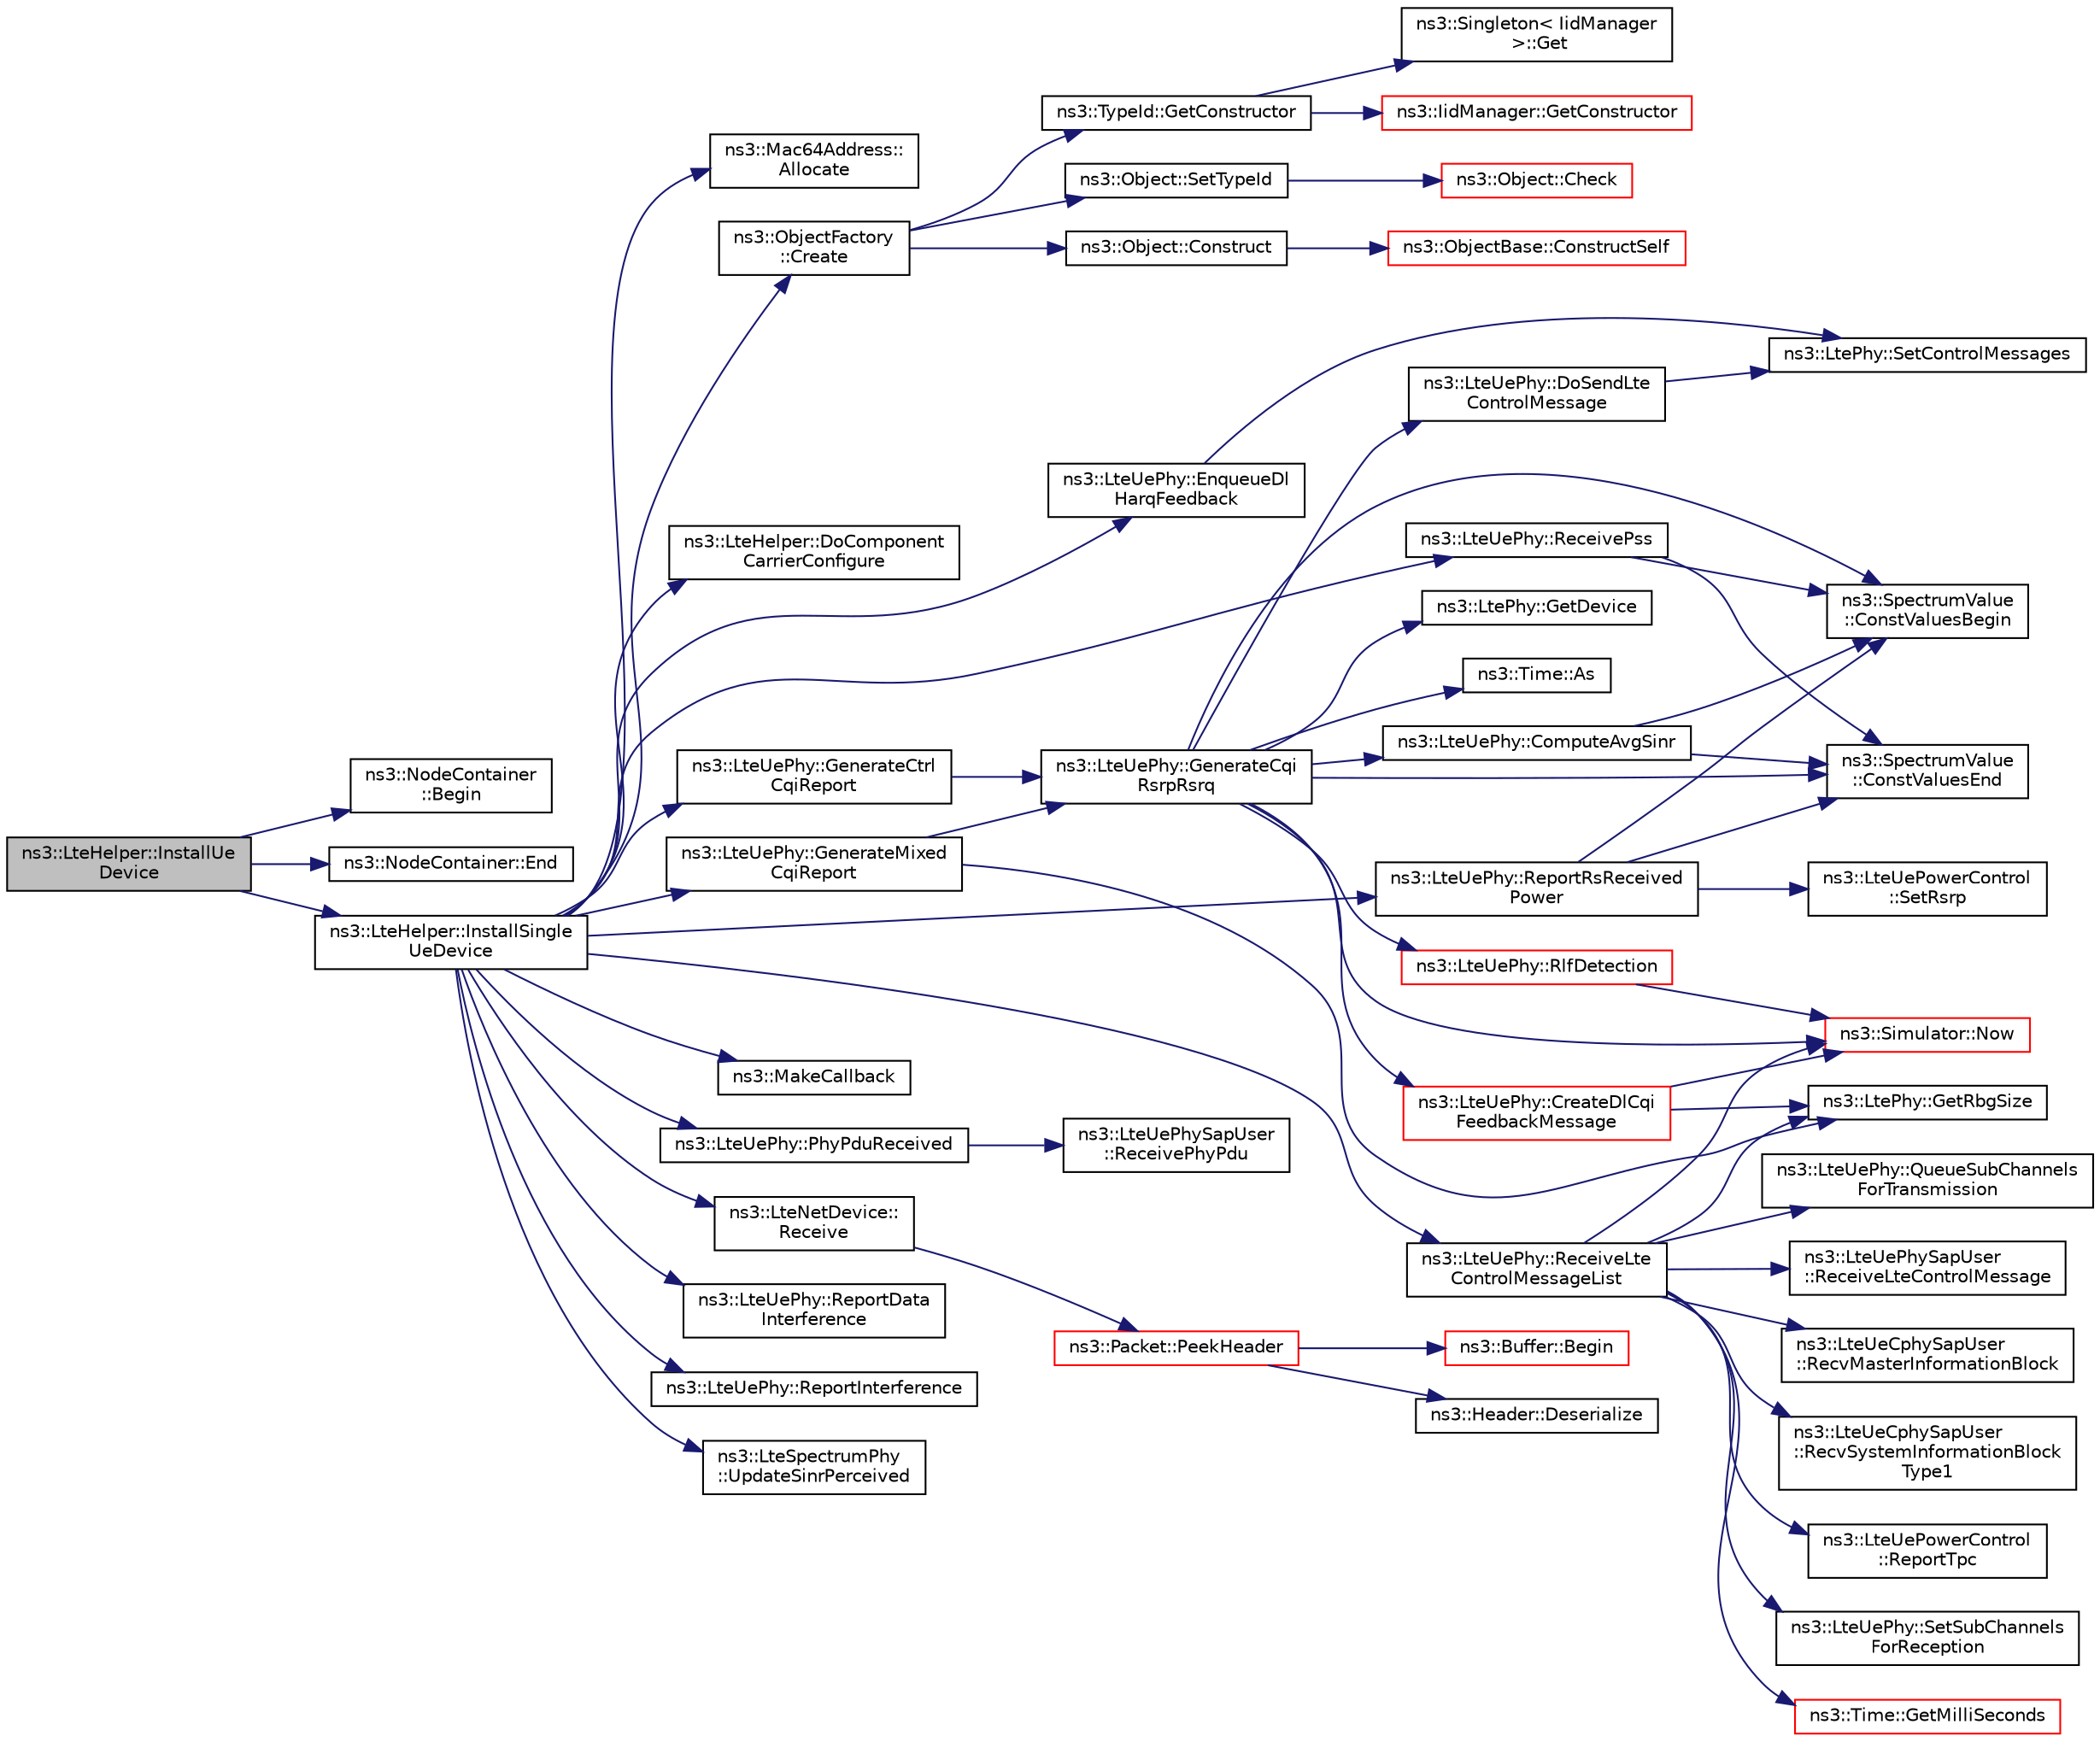 digraph "ns3::LteHelper::InstallUeDevice"
{
 // LATEX_PDF_SIZE
  edge [fontname="Helvetica",fontsize="10",labelfontname="Helvetica",labelfontsize="10"];
  node [fontname="Helvetica",fontsize="10",shape=record];
  rankdir="LR";
  Node1 [label="ns3::LteHelper::InstallUe\lDevice",height=0.2,width=0.4,color="black", fillcolor="grey75", style="filled", fontcolor="black",tooltip="Create a set of UE devices."];
  Node1 -> Node2 [color="midnightblue",fontsize="10",style="solid",fontname="Helvetica"];
  Node2 [label="ns3::NodeContainer\l::Begin",height=0.2,width=0.4,color="black", fillcolor="white", style="filled",URL="$classns3_1_1_node_container.html#a2bfe1f50688c96e0888b1907e1e2f324",tooltip="Get an iterator which refers to the first Node in the container."];
  Node1 -> Node3 [color="midnightblue",fontsize="10",style="solid",fontname="Helvetica"];
  Node3 [label="ns3::NodeContainer::End",height=0.2,width=0.4,color="black", fillcolor="white", style="filled",URL="$classns3_1_1_node_container.html#a4904853b5d3e86f622a2ef8b4e959e08",tooltip="Get an iterator which indicates past-the-last Node in the container."];
  Node1 -> Node4 [color="midnightblue",fontsize="10",style="solid",fontname="Helvetica"];
  Node4 [label="ns3::LteHelper::InstallSingle\lUeDevice",height=0.2,width=0.4,color="black", fillcolor="white", style="filled",URL="$classns3_1_1_lte_helper.html#afa6e13db5742241f48f8f4b8533b67f6",tooltip="Create a UE device (LteUeNetDevice) on the given node."];
  Node4 -> Node5 [color="midnightblue",fontsize="10",style="solid",fontname="Helvetica"];
  Node5 [label="ns3::Mac64Address::\lAllocate",height=0.2,width=0.4,color="black", fillcolor="white", style="filled",URL="$classns3_1_1_mac64_address.html#a8020e9e303537062c6adc7c50721fbf5",tooltip="Allocate a new Mac64Address."];
  Node4 -> Node6 [color="midnightblue",fontsize="10",style="solid",fontname="Helvetica"];
  Node6 [label="ns3::ObjectFactory\l::Create",height=0.2,width=0.4,color="black", fillcolor="white", style="filled",URL="$classns3_1_1_object_factory.html#a52eda277f4aaab54266134ba48102ad7",tooltip="Create an Object instance of the configured TypeId."];
  Node6 -> Node7 [color="midnightblue",fontsize="10",style="solid",fontname="Helvetica"];
  Node7 [label="ns3::Object::Construct",height=0.2,width=0.4,color="black", fillcolor="white", style="filled",URL="$classns3_1_1_object.html#a636e8411dc5228771f45c9b805d348fa",tooltip="Initialize all member variables registered as Attributes of this TypeId."];
  Node7 -> Node8 [color="midnightblue",fontsize="10",style="solid",fontname="Helvetica"];
  Node8 [label="ns3::ObjectBase::ConstructSelf",height=0.2,width=0.4,color="red", fillcolor="white", style="filled",URL="$classns3_1_1_object_base.html#a5cda18dec6d0744cb652a3ed60056958",tooltip="Complete construction of ObjectBase; invoked by derived classes."];
  Node6 -> Node31 [color="midnightblue",fontsize="10",style="solid",fontname="Helvetica"];
  Node31 [label="ns3::TypeId::GetConstructor",height=0.2,width=0.4,color="black", fillcolor="white", style="filled",URL="$classns3_1_1_type_id.html#a66b2628edf921fc88945ec8a8f3a1683",tooltip="Get the constructor callback."];
  Node31 -> Node12 [color="midnightblue",fontsize="10",style="solid",fontname="Helvetica"];
  Node12 [label="ns3::Singleton\< IidManager\l \>::Get",height=0.2,width=0.4,color="black", fillcolor="white", style="filled",URL="$classns3_1_1_singleton.html#a80a2cd3c25a27ea72add7a9f7a141ffa",tooltip="Get a pointer to the singleton instance."];
  Node31 -> Node32 [color="midnightblue",fontsize="10",style="solid",fontname="Helvetica"];
  Node32 [label="ns3::IidManager::GetConstructor",height=0.2,width=0.4,color="red", fillcolor="white", style="filled",URL="$classns3_1_1_iid_manager.html#a5222ca2d43248c46812b39b993eb2e08",tooltip="Get the constructor Callback of a type id."];
  Node6 -> Node33 [color="midnightblue",fontsize="10",style="solid",fontname="Helvetica"];
  Node33 [label="ns3::Object::SetTypeId",height=0.2,width=0.4,color="black", fillcolor="white", style="filled",URL="$classns3_1_1_object.html#a19b1ebd8ec8fe404845e665880a6c5ad",tooltip="Set the TypeId of this Object."];
  Node33 -> Node34 [color="midnightblue",fontsize="10",style="solid",fontname="Helvetica"];
  Node34 [label="ns3::Object::Check",height=0.2,width=0.4,color="red", fillcolor="white", style="filled",URL="$classns3_1_1_object.html#a95070404e096887e1f126eae20c37f70",tooltip="Verify that this Object is still live, by checking it's reference count."];
  Node4 -> Node36 [color="midnightblue",fontsize="10",style="solid",fontname="Helvetica"];
  Node36 [label="ns3::LteHelper::DoComponent\lCarrierConfigure",height=0.2,width=0.4,color="black", fillcolor="white", style="filled",URL="$classns3_1_1_lte_helper.html#ab6069db57d1ef572daf182ce27fed7e6",tooltip="Configure the component carriers."];
  Node4 -> Node37 [color="midnightblue",fontsize="10",style="solid",fontname="Helvetica"];
  Node37 [label="ns3::LteUePhy::EnqueueDl\lHarqFeedback",height=0.2,width=0.4,color="black", fillcolor="white", style="filled",URL="$classns3_1_1_lte_ue_phy.html#ade257bc9ae4cac2de870e804db8d45be",tooltip="Enqueue the downlink HARQ feedback generated by LteSpectrumPhy."];
  Node37 -> Node38 [color="midnightblue",fontsize="10",style="solid",fontname="Helvetica"];
  Node38 [label="ns3::LtePhy::SetControlMessages",height=0.2,width=0.4,color="black", fillcolor="white", style="filled",URL="$classns3_1_1_lte_phy.html#ac9b58c16a19e12a336a0593b129d6932",tooltip=" "];
  Node4 -> Node39 [color="midnightblue",fontsize="10",style="solid",fontname="Helvetica"];
  Node39 [label="ns3::LteUePhy::GenerateCtrl\lCqiReport",height=0.2,width=0.4,color="black", fillcolor="white", style="filled",URL="$classns3_1_1_lte_ue_phy.html#a7eb062ce376b91b78d2bcfec9119c228",tooltip="generate a CQI report based on the given SINR of Ctrl frame"];
  Node39 -> Node40 [color="midnightblue",fontsize="10",style="solid",fontname="Helvetica"];
  Node40 [label="ns3::LteUePhy::GenerateCqi\lRsrpRsrq",height=0.2,width=0.4,color="black", fillcolor="white", style="filled",URL="$classns3_1_1_lte_ue_phy.html#a925f046fc4e8f4727b308f6e0d3ec3b4",tooltip="Get CQI, RSRP, and RSRQ."];
  Node40 -> Node41 [color="midnightblue",fontsize="10",style="solid",fontname="Helvetica"];
  Node41 [label="ns3::Time::As",height=0.2,width=0.4,color="black", fillcolor="white", style="filled",URL="$classns3_1_1_time.html#ad5198e31c2512226ca0e58b31fad7fd0",tooltip="Attach a unit to a Time, to facilitate output in a specific unit."];
  Node40 -> Node42 [color="midnightblue",fontsize="10",style="solid",fontname="Helvetica"];
  Node42 [label="ns3::LteUePhy::ComputeAvgSinr",height=0.2,width=0.4,color="black", fillcolor="white", style="filled",URL="$classns3_1_1_lte_ue_phy.html#a543147585a230ae4ebae3e1e278f9c7b",tooltip="Compute average SINR among the RBs."];
  Node42 -> Node43 [color="midnightblue",fontsize="10",style="solid",fontname="Helvetica"];
  Node43 [label="ns3::SpectrumValue\l::ConstValuesBegin",height=0.2,width=0.4,color="black", fillcolor="white", style="filled",URL="$classns3_1_1_spectrum_value.html#a0db0a570f567e39b9730ff9c70b807f3",tooltip=" "];
  Node42 -> Node44 [color="midnightblue",fontsize="10",style="solid",fontname="Helvetica"];
  Node44 [label="ns3::SpectrumValue\l::ConstValuesEnd",height=0.2,width=0.4,color="black", fillcolor="white", style="filled",URL="$classns3_1_1_spectrum_value.html#af535cd133b3a653e01a245b9009d32ad",tooltip=" "];
  Node40 -> Node43 [color="midnightblue",fontsize="10",style="solid",fontname="Helvetica"];
  Node40 -> Node44 [color="midnightblue",fontsize="10",style="solid",fontname="Helvetica"];
  Node40 -> Node45 [color="midnightblue",fontsize="10",style="solid",fontname="Helvetica"];
  Node45 [label="ns3::LteUePhy::CreateDlCqi\lFeedbackMessage",height=0.2,width=0.4,color="red", fillcolor="white", style="filled",URL="$classns3_1_1_lte_ue_phy.html#aaf8183f2c12925d6aa950a4b826a1242",tooltip="Create the DL CQI feedback from SINR values perceived at the physical layer with the signal received ..."];
  Node45 -> Node46 [color="midnightblue",fontsize="10",style="solid",fontname="Helvetica"];
  Node46 [label="ns3::LtePhy::GetRbgSize",height=0.2,width=0.4,color="black", fillcolor="white", style="filled",URL="$classns3_1_1_lte_phy.html#a216497eebd4b275bcd85d614ed6e23d5",tooltip=" "];
  Node45 -> Node47 [color="midnightblue",fontsize="10",style="solid",fontname="Helvetica"];
  Node47 [label="ns3::Simulator::Now",height=0.2,width=0.4,color="red", fillcolor="white", style="filled",URL="$classns3_1_1_simulator.html#ac3178fa975b419f7875e7105be122800",tooltip="Return the current simulation virtual time."];
  Node40 -> Node68 [color="midnightblue",fontsize="10",style="solid",fontname="Helvetica"];
  Node68 [label="ns3::LteUePhy::DoSendLte\lControlMessage",height=0.2,width=0.4,color="black", fillcolor="white", style="filled",URL="$classns3_1_1_lte_ue_phy.html#aec15b282a5036f328c1e8ca6222b6b13",tooltip="Send LTE control message function."];
  Node68 -> Node38 [color="midnightblue",fontsize="10",style="solid",fontname="Helvetica"];
  Node40 -> Node69 [color="midnightblue",fontsize="10",style="solid",fontname="Helvetica"];
  Node69 [label="ns3::LtePhy::GetDevice",height=0.2,width=0.4,color="black", fillcolor="white", style="filled",URL="$classns3_1_1_lte_phy.html#a5c8ce04a64329926e5ef8bef1187574d",tooltip="Get the device where the phy layer is attached."];
  Node40 -> Node47 [color="midnightblue",fontsize="10",style="solid",fontname="Helvetica"];
  Node40 -> Node70 [color="midnightblue",fontsize="10",style="solid",fontname="Helvetica"];
  Node70 [label="ns3::LteUePhy::RlfDetection",height=0.2,width=0.4,color="red", fillcolor="white", style="filled",URL="$classns3_1_1_lte_ue_phy.html#a6c1e06f9da1106ab304a40ca7f88719a",tooltip="Radio link failure detection function."];
  Node70 -> Node47 [color="midnightblue",fontsize="10",style="solid",fontname="Helvetica"];
  Node4 -> Node74 [color="midnightblue",fontsize="10",style="solid",fontname="Helvetica"];
  Node74 [label="ns3::LteUePhy::GenerateMixed\lCqiReport",height=0.2,width=0.4,color="black", fillcolor="white", style="filled",URL="$classns3_1_1_lte_ue_phy.html#afdd5a3c3b8a0a7bc8996254bd693e0de",tooltip="Create the mixed CQI report."];
  Node74 -> Node40 [color="midnightblue",fontsize="10",style="solid",fontname="Helvetica"];
  Node74 -> Node46 [color="midnightblue",fontsize="10",style="solid",fontname="Helvetica"];
  Node4 -> Node75 [color="midnightblue",fontsize="10",style="solid",fontname="Helvetica"];
  Node75 [label="ns3::MakeCallback",height=0.2,width=0.4,color="black", fillcolor="white", style="filled",URL="$namespacens3.html#af1dde3c04374147fca0cfe3b0766d664",tooltip="Build Callbacks for class method members which take varying numbers of arguments and potentially retu..."];
  Node4 -> Node76 [color="midnightblue",fontsize="10",style="solid",fontname="Helvetica"];
  Node76 [label="ns3::LteUePhy::PhyPduReceived",height=0.2,width=0.4,color="black", fillcolor="white", style="filled",URL="$classns3_1_1_lte_ue_phy.html#ac78ec37217590a6cec1e0ca89f7014f9",tooltip="PhySpectrum received a new PHY-PDU."];
  Node76 -> Node77 [color="midnightblue",fontsize="10",style="solid",fontname="Helvetica"];
  Node77 [label="ns3::LteUePhySapUser\l::ReceivePhyPdu",height=0.2,width=0.4,color="black", fillcolor="white", style="filled",URL="$classns3_1_1_lte_ue_phy_sap_user.html#a1094992006613cee03c3a758ad868028",tooltip="Receive Phy Pdu funtion."];
  Node4 -> Node78 [color="midnightblue",fontsize="10",style="solid",fontname="Helvetica"];
  Node78 [label="ns3::LteNetDevice::\lReceive",height=0.2,width=0.4,color="black", fillcolor="white", style="filled",URL="$classns3_1_1_lte_net_device.html#a52302e688e6fdf9abba088b2b26e5408",tooltip="receive a packet from the lower layers in order to forward it to the upper layers"];
  Node78 -> Node79 [color="midnightblue",fontsize="10",style="solid",fontname="Helvetica"];
  Node79 [label="ns3::Packet::PeekHeader",height=0.2,width=0.4,color="red", fillcolor="white", style="filled",URL="$classns3_1_1_packet.html#acc152757db7d44974640b089335b7003",tooltip="Deserialize but does not remove the header from the internal buffer."];
  Node79 -> Node80 [color="midnightblue",fontsize="10",style="solid",fontname="Helvetica"];
  Node80 [label="ns3::Buffer::Begin",height=0.2,width=0.4,color="red", fillcolor="white", style="filled",URL="$classns3_1_1_buffer.html#acb977a0179de9abe4e295ce22023b4ca",tooltip=" "];
  Node79 -> Node82 [color="midnightblue",fontsize="10",style="solid",fontname="Helvetica"];
  Node82 [label="ns3::Header::Deserialize",height=0.2,width=0.4,color="black", fillcolor="white", style="filled",URL="$classns3_1_1_header.html#a78be9400bb66b2a8543606f395ef5396",tooltip=" "];
  Node4 -> Node83 [color="midnightblue",fontsize="10",style="solid",fontname="Helvetica"];
  Node83 [label="ns3::LteUePhy::ReceiveLte\lControlMessageList",height=0.2,width=0.4,color="black", fillcolor="white", style="filled",URL="$classns3_1_1_lte_ue_phy.html#a4d55c6ebb4456d34ace33ba7ca932c39",tooltip="Receive LTE control message list function."];
  Node83 -> Node84 [color="midnightblue",fontsize="10",style="solid",fontname="Helvetica"];
  Node84 [label="ns3::Time::GetMilliSeconds",height=0.2,width=0.4,color="red", fillcolor="white", style="filled",URL="$classns3_1_1_time.html#ad012aa15ec441ad811a09954f95e4a8d",tooltip="Get an approximation of the time stored in this instance in the indicated unit."];
  Node83 -> Node46 [color="midnightblue",fontsize="10",style="solid",fontname="Helvetica"];
  Node83 -> Node47 [color="midnightblue",fontsize="10",style="solid",fontname="Helvetica"];
  Node83 -> Node94 [color="midnightblue",fontsize="10",style="solid",fontname="Helvetica"];
  Node94 [label="ns3::LteUePhy::QueueSubChannels\lForTransmission",height=0.2,width=0.4,color="black", fillcolor="white", style="filled",URL="$classns3_1_1_lte_ue_phy.html#a228ae97dfcf1f7eacf67817581be786b",tooltip="Queue subchannels for transmission function."];
  Node83 -> Node95 [color="midnightblue",fontsize="10",style="solid",fontname="Helvetica"];
  Node95 [label="ns3::LteUePhySapUser\l::ReceiveLteControlMessage",height=0.2,width=0.4,color="black", fillcolor="white", style="filled",URL="$classns3_1_1_lte_ue_phy_sap_user.html#abf93eec5c0ad47e505381e26b5dc0a85",tooltip="Receive SendLteControlMessage (PDCCH map, CQI feedbacks) using the ideal control channel."];
  Node83 -> Node96 [color="midnightblue",fontsize="10",style="solid",fontname="Helvetica"];
  Node96 [label="ns3::LteUeCphySapUser\l::RecvMasterInformationBlock",height=0.2,width=0.4,color="black", fillcolor="white", style="filled",URL="$classns3_1_1_lte_ue_cphy_sap_user.html#a6b48cc819f095ed29a7580f94f6765ec",tooltip="Relay an MIB message from the PHY entity to the RRC layer."];
  Node83 -> Node97 [color="midnightblue",fontsize="10",style="solid",fontname="Helvetica"];
  Node97 [label="ns3::LteUeCphySapUser\l::RecvSystemInformationBlock\lType1",height=0.2,width=0.4,color="black", fillcolor="white", style="filled",URL="$classns3_1_1_lte_ue_cphy_sap_user.html#aac4ef620b88531ba04617e024392a73e",tooltip="Relay an SIB1 message from the PHY entity to the RRC layer."];
  Node83 -> Node98 [color="midnightblue",fontsize="10",style="solid",fontname="Helvetica"];
  Node98 [label="ns3::LteUePowerControl\l::ReportTpc",height=0.2,width=0.4,color="black", fillcolor="white", style="filled",URL="$classns3_1_1_lte_ue_power_control.html#ad3ede15a24b707741290e6a94e5d82de",tooltip="Set RSRP function."];
  Node83 -> Node99 [color="midnightblue",fontsize="10",style="solid",fontname="Helvetica"];
  Node99 [label="ns3::LteUePhy::SetSubChannels\lForReception",height=0.2,width=0.4,color="black", fillcolor="white", style="filled",URL="$classns3_1_1_lte_ue_phy.html#abaad47ec4b8f5ea75990a4476261cf81",tooltip="Get a list of sub channels to use in RX."];
  Node4 -> Node100 [color="midnightblue",fontsize="10",style="solid",fontname="Helvetica"];
  Node100 [label="ns3::LteUePhy::ReceivePss",height=0.2,width=0.4,color="black", fillcolor="white", style="filled",URL="$classns3_1_1_lte_ue_phy.html#a2727abdb8f0559d6bc67349d9089723d",tooltip="Receive PSS function."];
  Node100 -> Node43 [color="midnightblue",fontsize="10",style="solid",fontname="Helvetica"];
  Node100 -> Node44 [color="midnightblue",fontsize="10",style="solid",fontname="Helvetica"];
  Node4 -> Node101 [color="midnightblue",fontsize="10",style="solid",fontname="Helvetica"];
  Node101 [label="ns3::LteUePhy::ReportData\lInterference",height=0.2,width=0.4,color="black", fillcolor="white", style="filled",URL="$classns3_1_1_lte_ue_phy.html#a20cf3a136a19472fdab4ac7bd78f2c22",tooltip="Create the mixed CQI report."];
  Node4 -> Node102 [color="midnightblue",fontsize="10",style="solid",fontname="Helvetica"];
  Node102 [label="ns3::LteUePhy::ReportInterference",height=0.2,width=0.4,color="black", fillcolor="white", style="filled",URL="$classns3_1_1_lte_ue_phy.html#aac25482ac025b043e7d0516927984720",tooltip="generate a report based on the linear interference and noise power perceived during DATA frame NOTE: ..."];
  Node4 -> Node103 [color="midnightblue",fontsize="10",style="solid",fontname="Helvetica"];
  Node103 [label="ns3::LteUePhy::ReportRsReceived\lPower",height=0.2,width=0.4,color="black", fillcolor="white", style="filled",URL="$classns3_1_1_lte_ue_phy.html#aca025f112e83d159f7a1b0fb822d77b6",tooltip="generate a report based on the linear RS power perceived during CTRL frame NOTE: used only by UE for ..."];
  Node103 -> Node43 [color="midnightblue",fontsize="10",style="solid",fontname="Helvetica"];
  Node103 -> Node44 [color="midnightblue",fontsize="10",style="solid",fontname="Helvetica"];
  Node103 -> Node104 [color="midnightblue",fontsize="10",style="solid",fontname="Helvetica"];
  Node104 [label="ns3::LteUePowerControl\l::SetRsrp",height=0.2,width=0.4,color="black", fillcolor="white", style="filled",URL="$classns3_1_1_lte_ue_power_control.html#a6482febbed5a02ecd870c9061cf0e999",tooltip="Set RSRP function."];
  Node4 -> Node105 [color="midnightblue",fontsize="10",style="solid",fontname="Helvetica"];
  Node105 [label="ns3::LteSpectrumPhy\l::UpdateSinrPerceived",height=0.2,width=0.4,color="black", fillcolor="white", style="filled",URL="$classns3_1_1_lte_spectrum_phy.html#a81e55daa6bf70765f7e7ff7cca0faed9",tooltip=" "];
}
